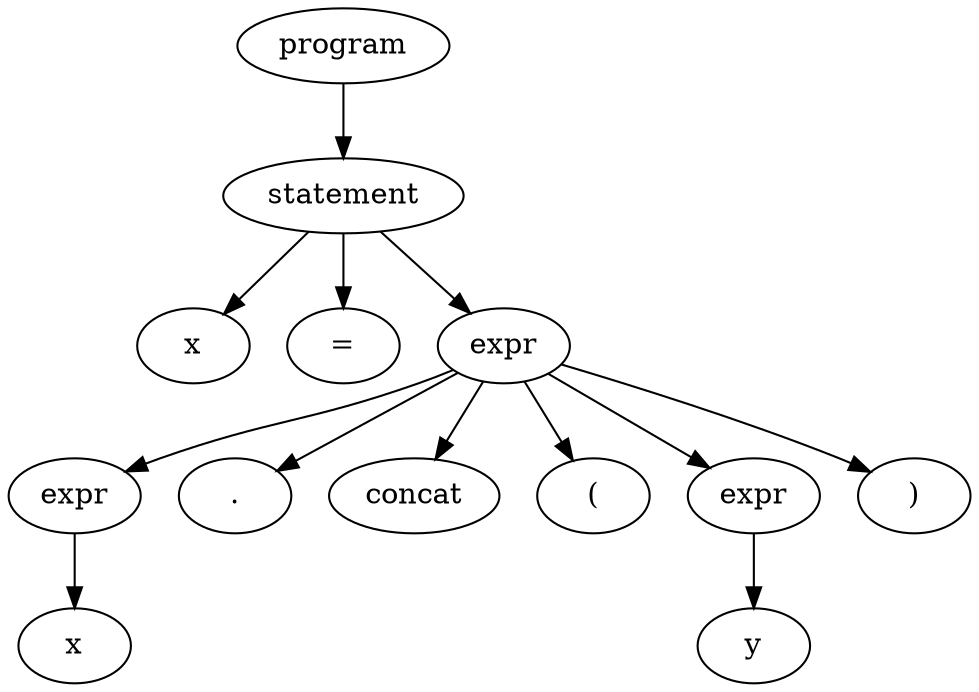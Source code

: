 strict digraph program {
1 [label=program];
1 -> 2;
2 [label=statement];
3 [label=x];
2 -> 3;
4 [label="="];
2 -> 4;
2 -> 5;
5 [label=expr];
5 -> 6;
6 [label=expr];
7 [label=x];
6 -> 7;
8 [label="."];
5 -> 8;
9 [label=concat];
5 -> 9;
10 [label="("];
5 -> 10;
5 -> 11;
11 [label=expr];
12 [label=y];
11 -> 12;
13 [label=")"];
5 -> 13;
}
